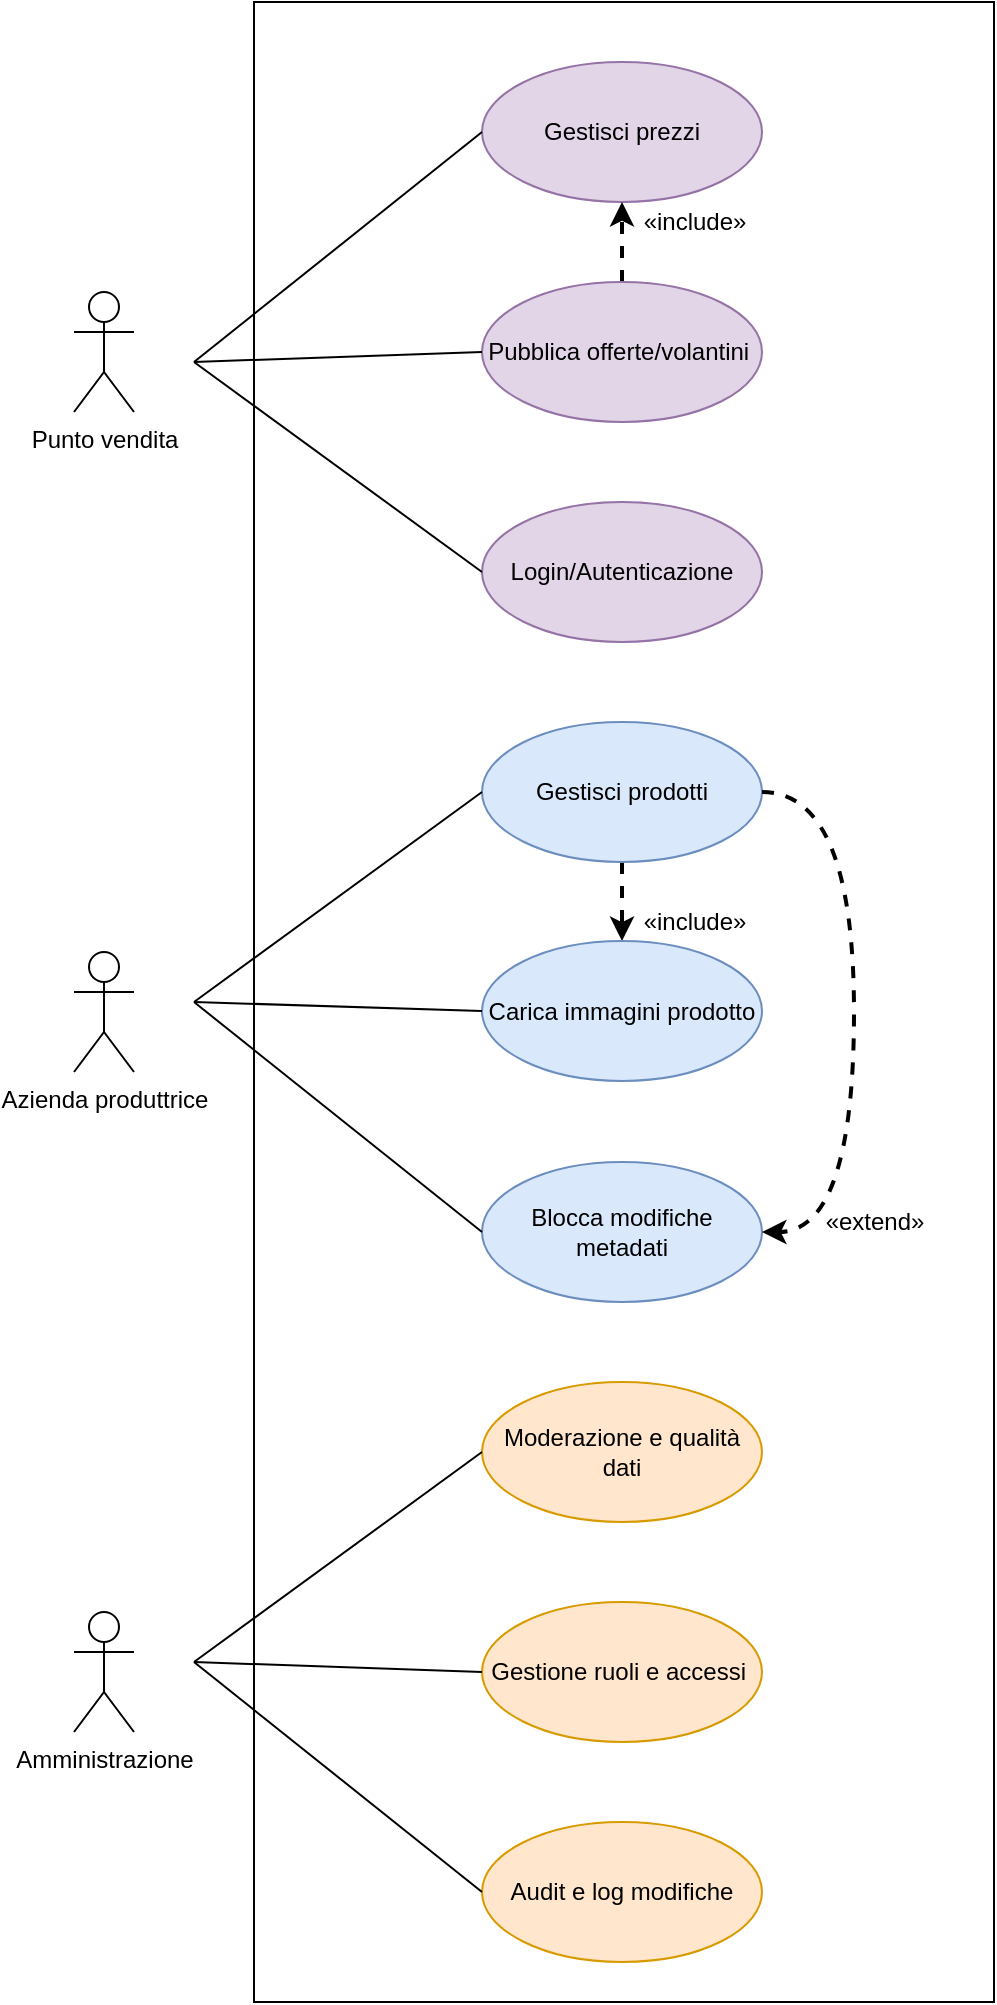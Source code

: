 <mxfile version="28.1.0">
  <diagram name="casi-uso-operatori" id="XoQh6j7rYv88GrGm538-">
    <mxGraphModel dx="1426" dy="825" grid="1" gridSize="10" guides="1" tooltips="1" connect="1" arrows="1" fold="1" page="1" pageScale="1" pageWidth="827" pageHeight="1169" math="0" shadow="0">
      <root>
        <mxCell id="0" />
        <mxCell id="1" parent="0" />
        <mxCell id="2iyyV_jV9DMABTMc6lRs-2" value="Punto vendita&lt;div&gt;&lt;br&gt;&lt;/div&gt;" style="shape=umlActor;verticalLabelPosition=bottom;verticalAlign=top;html=1;" vertex="1" parent="1">
          <mxGeometry x="140" y="225" width="30" height="60" as="geometry" />
        </mxCell>
        <mxCell id="2iyyV_jV9DMABTMc6lRs-5" value="Azienda produttrice&lt;div&gt;&lt;br&gt;&lt;/div&gt;" style="shape=umlActor;verticalLabelPosition=bottom;verticalAlign=top;html=1;" vertex="1" parent="1">
          <mxGeometry x="140" y="555" width="30" height="60" as="geometry" />
        </mxCell>
        <mxCell id="2iyyV_jV9DMABTMc6lRs-7" value="Amministrazione&lt;div&gt;&lt;br&gt;&lt;/div&gt;" style="shape=umlActor;verticalLabelPosition=bottom;verticalAlign=top;html=1;" vertex="1" parent="1">
          <mxGeometry x="140" y="885" width="30" height="60" as="geometry" />
        </mxCell>
        <mxCell id="2iyyV_jV9DMABTMc6lRs-9" value="Gestisci prezzi" style="ellipse;whiteSpace=wrap;html=1;fillColor=#e1d5e7;strokeColor=#9673a6;" vertex="1" parent="1">
          <mxGeometry x="344" y="110" width="140" height="70" as="geometry" />
        </mxCell>
        <mxCell id="2iyyV_jV9DMABTMc6lRs-32" value="" style="edgeStyle=orthogonalEdgeStyle;rounded=0;orthogonalLoop=1;jettySize=auto;html=1;dashed=1;strokeWidth=2;" edge="1" parent="1" source="2iyyV_jV9DMABTMc6lRs-11" target="2iyyV_jV9DMABTMc6lRs-9">
          <mxGeometry relative="1" as="geometry" />
        </mxCell>
        <mxCell id="2iyyV_jV9DMABTMc6lRs-33" value="&lt;font style=&quot;font-size: 12px;&quot;&gt;«include»&lt;/font&gt;" style="edgeLabel;html=1;align=center;verticalAlign=middle;resizable=0;points=[];" vertex="1" connectable="0" parent="2iyyV_jV9DMABTMc6lRs-32">
          <mxGeometry x="-0.2" y="-2" relative="1" as="geometry">
            <mxPoint x="34" y="-14" as="offset" />
          </mxGeometry>
        </mxCell>
        <mxCell id="2iyyV_jV9DMABTMc6lRs-11" value="Pubblica offerte/volantini&amp;nbsp;" style="ellipse;whiteSpace=wrap;html=1;fillColor=#e1d5e7;strokeColor=#9673a6;" vertex="1" parent="1">
          <mxGeometry x="344" y="220" width="140" height="70" as="geometry" />
        </mxCell>
        <mxCell id="2iyyV_jV9DMABTMc6lRs-12" value="Login/Autenticazione" style="ellipse;whiteSpace=wrap;html=1;fillColor=#e1d5e7;strokeColor=#9673a6;" vertex="1" parent="1">
          <mxGeometry x="344" y="330" width="140" height="70" as="geometry" />
        </mxCell>
        <mxCell id="2iyyV_jV9DMABTMc6lRs-35" value="" style="edgeStyle=orthogonalEdgeStyle;rounded=0;orthogonalLoop=1;jettySize=auto;html=1;dashed=1;strokeWidth=2;" edge="1" parent="1" source="2iyyV_jV9DMABTMc6lRs-13" target="2iyyV_jV9DMABTMc6lRs-14">
          <mxGeometry relative="1" as="geometry" />
        </mxCell>
        <mxCell id="2iyyV_jV9DMABTMc6lRs-36" value="&lt;font style=&quot;font-size: 12px;&quot;&gt;«include»&lt;/font&gt;" style="edgeLabel;html=1;align=center;verticalAlign=middle;resizable=0;points=[];" vertex="1" connectable="0" parent="2iyyV_jV9DMABTMc6lRs-35">
          <mxGeometry x="-0.309" y="-2" relative="1" as="geometry">
            <mxPoint x="38" y="16" as="offset" />
          </mxGeometry>
        </mxCell>
        <mxCell id="2iyyV_jV9DMABTMc6lRs-13" value="Gestisci prodotti " style="ellipse;whiteSpace=wrap;html=1;fillColor=#dae8fc;strokeColor=#6c8ebf;" vertex="1" parent="1">
          <mxGeometry x="344" y="440" width="140" height="70" as="geometry" />
        </mxCell>
        <mxCell id="2iyyV_jV9DMABTMc6lRs-14" value="Carica immagini prodotto" style="ellipse;whiteSpace=wrap;html=1;fillColor=#dae8fc;strokeColor=#6c8ebf;" vertex="1" parent="1">
          <mxGeometry x="344" y="549.5" width="140" height="70" as="geometry" />
        </mxCell>
        <mxCell id="2iyyV_jV9DMABTMc6lRs-15" value="Blocca modifiche metadati" style="ellipse;whiteSpace=wrap;html=1;fillColor=#dae8fc;strokeColor=#6c8ebf;" vertex="1" parent="1">
          <mxGeometry x="344" y="660" width="140" height="70" as="geometry" />
        </mxCell>
        <mxCell id="2iyyV_jV9DMABTMc6lRs-16" value="Moderazione e qualità dati" style="ellipse;whiteSpace=wrap;html=1;fillColor=#ffe6cc;strokeColor=#d79b00;" vertex="1" parent="1">
          <mxGeometry x="344" y="770" width="140" height="70" as="geometry" />
        </mxCell>
        <mxCell id="2iyyV_jV9DMABTMc6lRs-18" value="Gestione ruoli e accessi&amp;nbsp;" style="ellipse;whiteSpace=wrap;html=1;fillColor=#ffe6cc;strokeColor=#d79b00;" vertex="1" parent="1">
          <mxGeometry x="344" y="880" width="140" height="70" as="geometry" />
        </mxCell>
        <mxCell id="2iyyV_jV9DMABTMc6lRs-19" value="Audit e log modifiche" style="ellipse;whiteSpace=wrap;html=1;fillColor=#ffe6cc;strokeColor=#d79b00;" vertex="1" parent="1">
          <mxGeometry x="344" y="990" width="140" height="70" as="geometry" />
        </mxCell>
        <mxCell id="2iyyV_jV9DMABTMc6lRs-21" value="" style="endArrow=none;html=1;rounded=0;entryX=0;entryY=0.5;entryDx=0;entryDy=0;" edge="1" parent="1" target="2iyyV_jV9DMABTMc6lRs-9">
          <mxGeometry width="50" height="50" relative="1" as="geometry">
            <mxPoint x="200" y="260" as="sourcePoint" />
            <mxPoint x="380" y="410" as="targetPoint" />
          </mxGeometry>
        </mxCell>
        <mxCell id="2iyyV_jV9DMABTMc6lRs-22" value="" style="endArrow=none;html=1;rounded=0;entryX=0;entryY=0.5;entryDx=0;entryDy=0;" edge="1" parent="1" target="2iyyV_jV9DMABTMc6lRs-11">
          <mxGeometry width="50" height="50" relative="1" as="geometry">
            <mxPoint x="200" y="260" as="sourcePoint" />
            <mxPoint x="370" y="200" as="targetPoint" />
          </mxGeometry>
        </mxCell>
        <mxCell id="2iyyV_jV9DMABTMc6lRs-23" value="" style="endArrow=none;html=1;rounded=0;entryX=0;entryY=0.5;entryDx=0;entryDy=0;" edge="1" parent="1" target="2iyyV_jV9DMABTMc6lRs-12">
          <mxGeometry width="50" height="50" relative="1" as="geometry">
            <mxPoint x="200" y="260" as="sourcePoint" />
            <mxPoint x="380" y="350" as="targetPoint" />
          </mxGeometry>
        </mxCell>
        <mxCell id="2iyyV_jV9DMABTMc6lRs-24" value="" style="endArrow=none;html=1;rounded=0;entryX=0;entryY=0.5;entryDx=0;entryDy=0;" edge="1" parent="1" target="2iyyV_jV9DMABTMc6lRs-13">
          <mxGeometry width="50" height="50" relative="1" as="geometry">
            <mxPoint x="200" y="580" as="sourcePoint" />
            <mxPoint x="410" y="640" as="targetPoint" />
          </mxGeometry>
        </mxCell>
        <mxCell id="2iyyV_jV9DMABTMc6lRs-25" value="" style="endArrow=none;html=1;rounded=0;entryX=0;entryY=0.5;entryDx=0;entryDy=0;" edge="1" parent="1" target="2iyyV_jV9DMABTMc6lRs-14">
          <mxGeometry width="50" height="50" relative="1" as="geometry">
            <mxPoint x="200" y="580" as="sourcePoint" />
            <mxPoint x="380" y="650" as="targetPoint" />
          </mxGeometry>
        </mxCell>
        <mxCell id="2iyyV_jV9DMABTMc6lRs-26" value="" style="endArrow=none;html=1;rounded=0;entryX=0;entryY=0.5;entryDx=0;entryDy=0;" edge="1" parent="1" target="2iyyV_jV9DMABTMc6lRs-15">
          <mxGeometry width="50" height="50" relative="1" as="geometry">
            <mxPoint x="200" y="580" as="sourcePoint" />
            <mxPoint x="440" y="670" as="targetPoint" />
          </mxGeometry>
        </mxCell>
        <mxCell id="2iyyV_jV9DMABTMc6lRs-27" value="" style="endArrow=none;html=1;rounded=0;entryX=0;entryY=0.5;entryDx=0;entryDy=0;" edge="1" parent="1" target="2iyyV_jV9DMABTMc6lRs-16">
          <mxGeometry width="50" height="50" relative="1" as="geometry">
            <mxPoint x="200" y="910" as="sourcePoint" />
            <mxPoint x="390" y="900" as="targetPoint" />
          </mxGeometry>
        </mxCell>
        <mxCell id="2iyyV_jV9DMABTMc6lRs-28" value="" style="endArrow=none;html=1;rounded=0;entryX=0;entryY=0.5;entryDx=0;entryDy=0;" edge="1" parent="1" target="2iyyV_jV9DMABTMc6lRs-18">
          <mxGeometry width="50" height="50" relative="1" as="geometry">
            <mxPoint x="200" y="910" as="sourcePoint" />
            <mxPoint x="430" y="960" as="targetPoint" />
          </mxGeometry>
        </mxCell>
        <mxCell id="2iyyV_jV9DMABTMc6lRs-29" value="" style="endArrow=none;html=1;rounded=0;entryX=0;entryY=0.5;entryDx=0;entryDy=0;" edge="1" parent="1" target="2iyyV_jV9DMABTMc6lRs-19">
          <mxGeometry width="50" height="50" relative="1" as="geometry">
            <mxPoint x="200" y="910" as="sourcePoint" />
            <mxPoint x="430" y="1060" as="targetPoint" />
          </mxGeometry>
        </mxCell>
        <mxCell id="2iyyV_jV9DMABTMc6lRs-37" value="" style="endArrow=classic;html=1;rounded=0;exitX=1;exitY=0.5;exitDx=0;exitDy=0;entryX=1;entryY=0.5;entryDx=0;entryDy=0;edgeStyle=orthogonalEdgeStyle;curved=1;dashed=1;strokeWidth=2;" edge="1" parent="1" source="2iyyV_jV9DMABTMc6lRs-13" target="2iyyV_jV9DMABTMc6lRs-15">
          <mxGeometry width="50" height="50" relative="1" as="geometry">
            <mxPoint x="200" y="710" as="sourcePoint" />
            <mxPoint x="250" y="660" as="targetPoint" />
            <Array as="points">
              <mxPoint x="530" y="475" />
              <mxPoint x="530" y="695" />
            </Array>
          </mxGeometry>
        </mxCell>
        <mxCell id="2iyyV_jV9DMABTMc6lRs-38" value="&lt;font style=&quot;font-size: 12px;&quot;&gt;«extend»&lt;/font&gt;" style="edgeLabel;html=1;align=center;verticalAlign=middle;resizable=0;points=[];" vertex="1" connectable="0" parent="2iyyV_jV9DMABTMc6lRs-37">
          <mxGeometry x="0.006" relative="1" as="geometry">
            <mxPoint x="10" y="104" as="offset" />
          </mxGeometry>
        </mxCell>
        <mxCell id="2iyyV_jV9DMABTMc6lRs-40" value="" style="rounded=0;whiteSpace=wrap;html=1;fillColor=none;" vertex="1" parent="1">
          <mxGeometry x="230" y="80" width="370" height="1000" as="geometry" />
        </mxCell>
      </root>
    </mxGraphModel>
  </diagram>
</mxfile>
